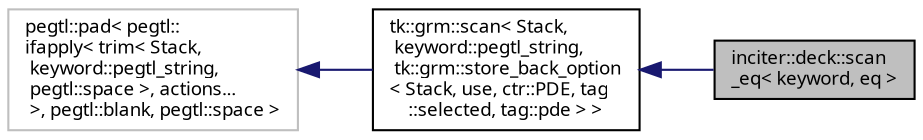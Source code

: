 digraph "inciter::deck::scan_eq&lt; keyword, eq &gt;"
{
 // INTERACTIVE_SVG=YES
  bgcolor="transparent";
  edge [fontname="sans-serif",fontsize="9",labelfontname="sans-serif",labelfontsize="9"];
  node [fontname="sans-serif",fontsize="9",shape=record];
  rankdir="LR";
  Node1 [label="inciter::deck::scan\l_eq\< keyword, eq \>",height=0.2,width=0.4,color="black", fillcolor="grey75", style="filled", fontcolor="black"];
  Node2 -> Node1 [dir="back",color="midnightblue",fontsize="9",style="solid",fontname="sans-serif"];
  Node2 [label="tk::grm::scan\< Stack,\l keyword::pegtl_string,\l tk::grm::store_back_option\l\< Stack, use, ctr::PDE, tag\l::selected, tag::pde \> \>",height=0.2,width=0.4,color="black",URL="$structtk_1_1grm_1_1scan.html"];
  Node3 -> Node2 [dir="back",color="midnightblue",fontsize="9",style="solid",fontname="sans-serif"];
  Node3 [label="pegtl::pad\< pegtl::\lifapply\< trim\< Stack,\l keyword::pegtl_string,\l pegtl::space \>, actions...\l \>, pegtl::blank, pegtl::space \>",height=0.2,width=0.4,color="grey75"];
}
